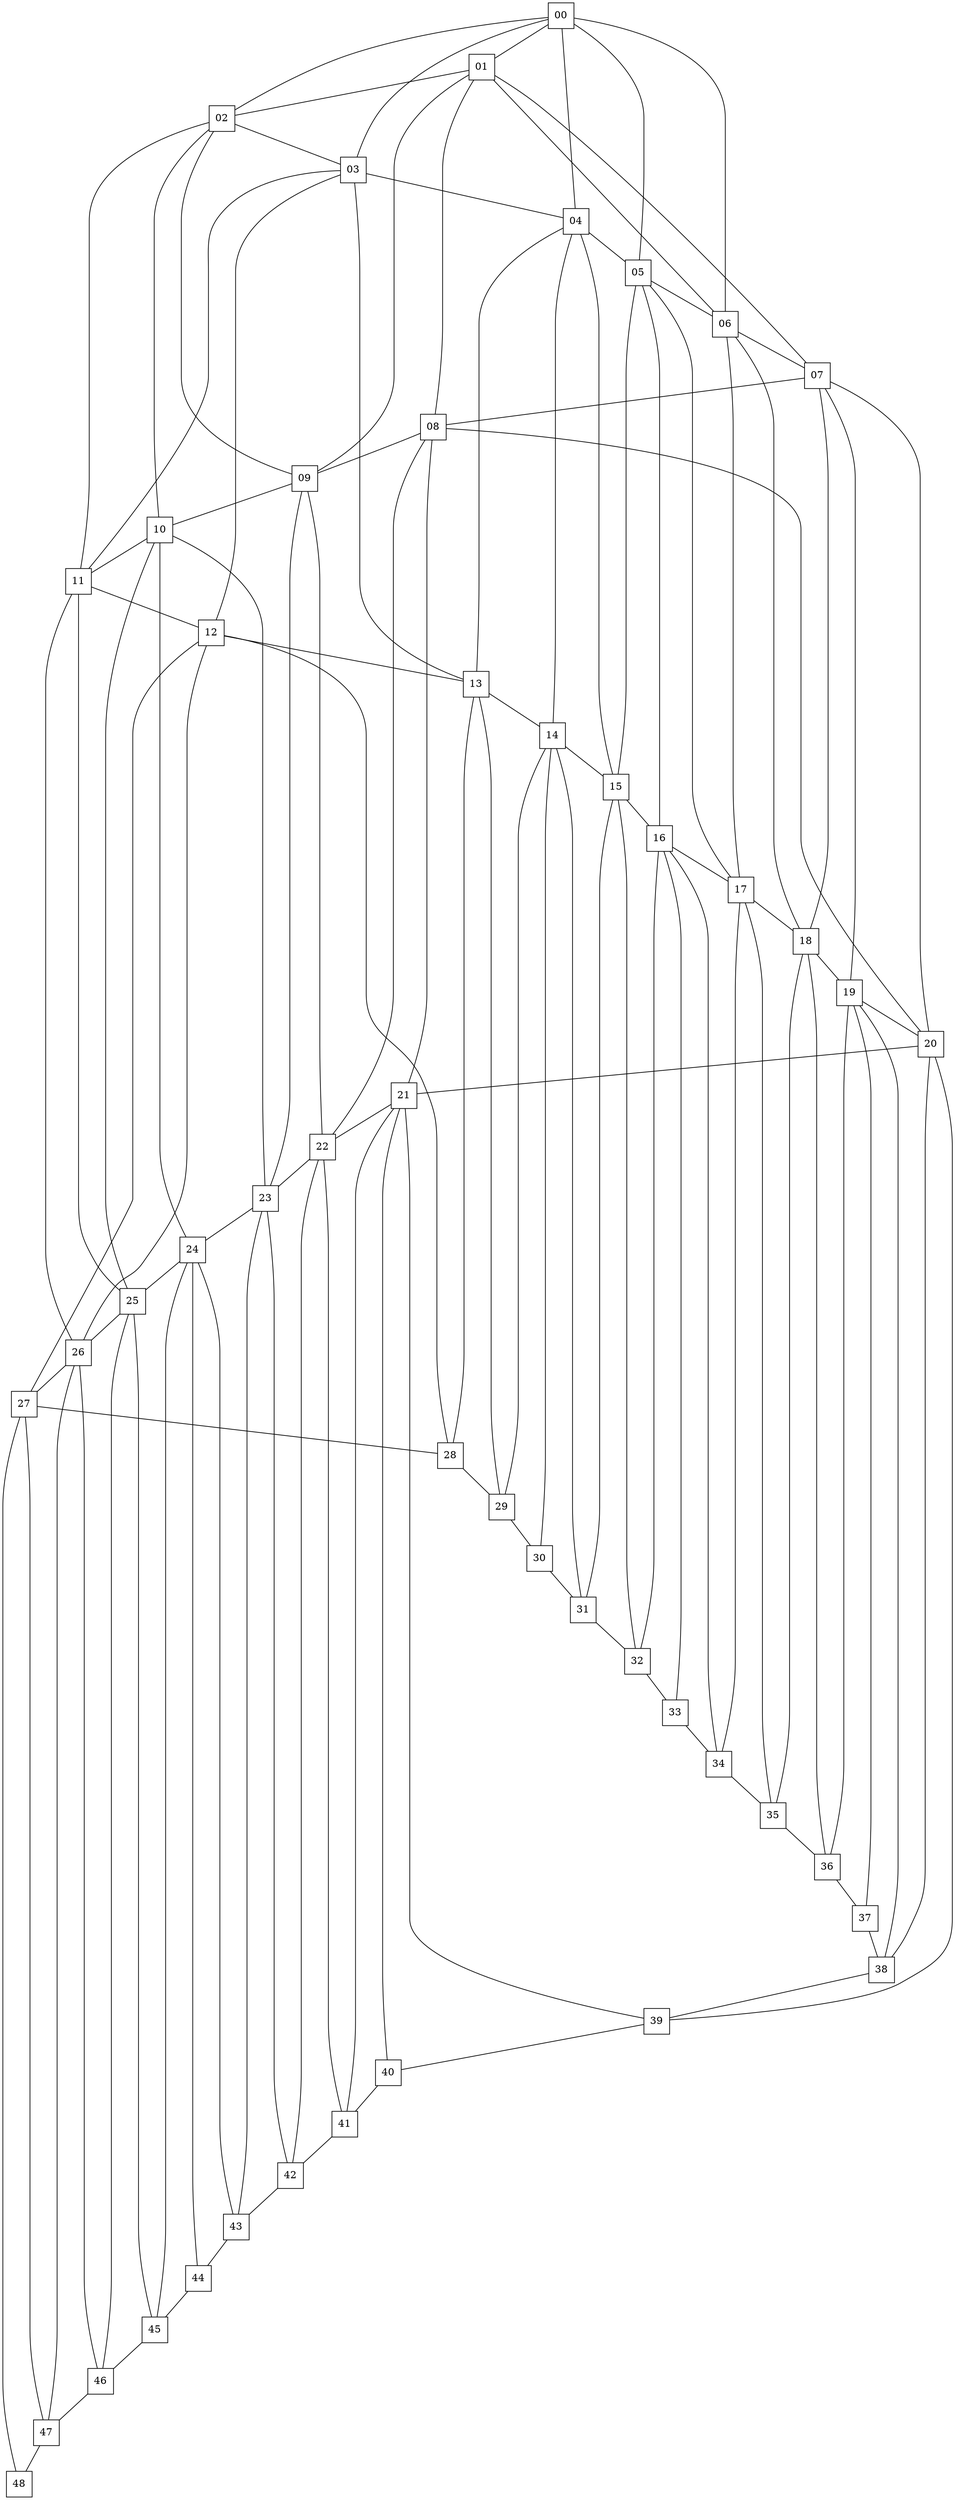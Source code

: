 graph G {
00 [label = 00, type = "physical", shape="square"];
01 [label = 01, type = "physical", shape="square" ];
02 [label = 02, type = "physical", shape="square" ];
03 [label = 03, type = "physical", shape="square" ];
04 [label = 04, type = "physical", shape="square"];
05 [label = 05, type = "physical", shape="square"];
06 [label = 06, type = "physical", shape="square" ];
07 [label = 07, type = "physical", shape="square"];
08 [label = 08, type = "physical", shape="square" ];
09 [label = 09, type = "physical", shape="square" ];
10 [label = 10, type = "virtual", shape="square" ];
11 [label = 11, type = "virtual", shape="square" ];
12 [label = 12, type = "virtual", shape="square" ];
13 [label = 13, type = "virtual", shape="square" ];
14 [label = 14, type = "virtual", shape="square" ];
15 [label = 15, type = "physical", shape="square"];
16 [label = 16, type = "physical", shape="square" ];
17 [label = 17, type = "physical", shape="square" ];
18 [label = 18, type = "physical", shape="square" ];
19 [label = 19, type = "virtual", shape="square" ];
20 [label = 20, type = "virtual", shape="square" ];
21 [label = 21, type = "virtual", shape="square" ];
22 [label = 22, type = "physical", shape="square" ];
23 [label = 23, type = "virtual", shape="square" ];
24 [label = 24, type = "virtual", shape="square" ];
25 [label = 25, type = "virtual", shape="square" ];
26 [label = 26, type = "virtual", shape="square" ];
27 [label = 27, type = "virtual", shape="square" ];
28 [label = 28, type = "virtual", shape="square" ];
29 [label = 29, type = "virtual", shape="square" ];
30 [label = 30, type = "virtual", shape="square" ];
31 [label = 31, type = "virtual", shape="square" ];
32 [label = 32, type = "physical", shape="square" ];
33 [label = 33, type = "virtual", shape="square" ];
34 [label = 34, type = "virtual", shape="square" ];
35 [label = 35, type = "virtual", shape="square" ];
36 [label = 36, type = "virtual", shape="square" ];
37 [label = 37, type = "virtual", shape="square" ];
38 [label = 38, type = "virtual", shape="square" ];
39 [label = 39, type = "virtual", shape="square" ];
40 [label = 40, type = "virtual", shape="square" ];
41 [label = 41, type = "virtual", shape="square" ];
42 [label = 42, type = "virtual", shape="square" ];
43 [label = 43, type = "virtual", shape="square" ];
44 [label = 44, type = "virtual", shape="square" ];
45 [label = 45, type = "virtual", shape="square" ];
46 [label = 46, type = "virtual", shape="square" ];
47 [label = 47, type = "virtual", shape="square" ];
48 [label = 48, type = "virtual", shape="square" ];
00 -- 01;
00 -- 02;
00 -- 03;
00 -- 04;
00 -- 05;
00 -- 06;
01 -- 02;
01 -- 06;
01 -- 07;
01 -- 08;
01 -- 09;
02 -- 03;
02 -- 09;
02 -- 10;
02 -- 11;
03 -- 04;
03 -- 11;
03 -- 12;
03 -- 13;
04 -- 05;
04 -- 13;
04 -- 14;
04 -- 15;
05 -- 06;
05 -- 15;
05 -- 16;
05 -- 17;
06 -- 07;
06 -- 17;
06 -- 18;
07 -- 08;
07 -- 18;
07 -- 19;
07 -- 20;
08 -- 09;
08 -- 20;
08 -- 21;
08 -- 22;
09 -- 10;
09 -- 22;
09 -- 23;
10 -- 11;
10 -- 23;
10 -- 24;
10 -- 25;
11 -- 12;
11 -- 25;
11 -- 26;
12 -- 13;
12 -- 26;
12 -- 27;
12 -- 28;
13 -- 14;
13 -- 28;
13 -- 29;
14 -- 15;
14 -- 29;
14 -- 30;
14 -- 31;
15 -- 16;
15 -- 31;
15 -- 32;
16 -- 17;
16 -- 32;
16 -- 33;
16 -- 34;
17 -- 18;
17 -- 34;
17 -- 35;
18 -- 19;
18 -- 35;
18 -- 36;
19 -- 20;
19 -- 36;
19 -- 37;
19 -- 38;
20 -- 21;
20 -- 38;
20 -- 39;
21 -- 22;
21 -- 39;
21 -- 40;
21 -- 41;
22 -- 23;
22 -- 41;
22 -- 42;
23 -- 24;
23 -- 42;
23 -- 43;
24 -- 25;
24 -- 43;
24 -- 44;
24 -- 45;
25 -- 26;
25 -- 45;
25 -- 46;
26 -- 27;
26 -- 46;
26 -- 47;
27 -- 28;
27 -- 47;
27 -- 48;
28 -- 29;
29 -- 30;
30 -- 31;
31 -- 32;
32 -- 33;
33 -- 34;
34 -- 35;
35 -- 36;
36 -- 37;
37 -- 38;
38 -- 39;
39 -- 40;
40 -- 41;
41 -- 42;
42 -- 43;
43 -- 44;
44 -- 45;
45 -- 46;
46 -- 47;
47 -- 48;
}
